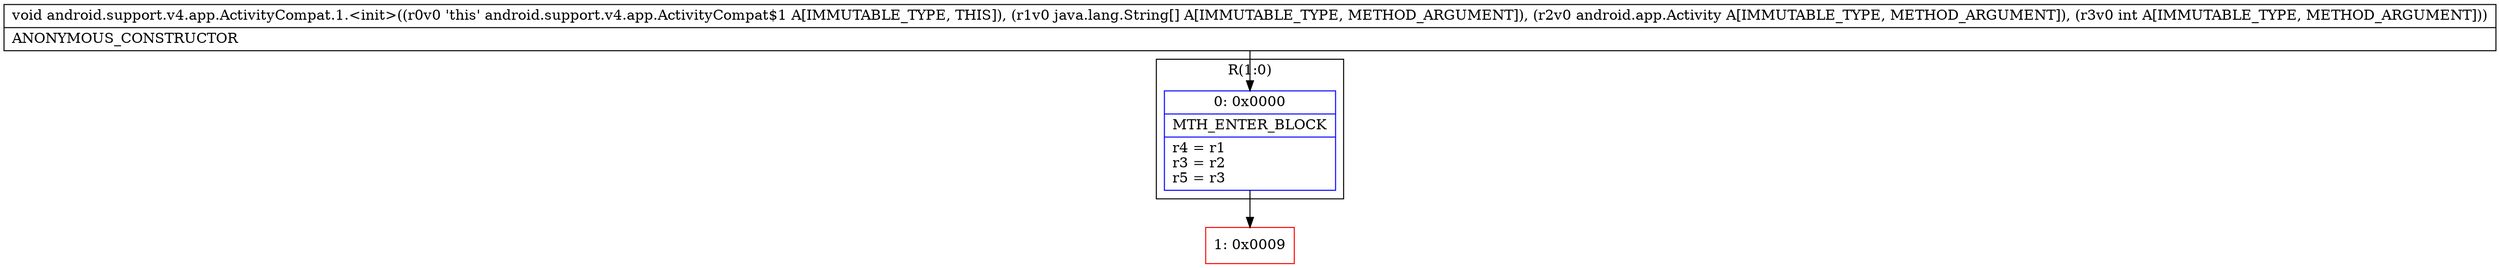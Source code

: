 digraph "CFG forandroid.support.v4.app.ActivityCompat.1.\<init\>([Ljava\/lang\/String;Landroid\/app\/Activity;I)V" {
subgraph cluster_Region_1966052370 {
label = "R(1:0)";
node [shape=record,color=blue];
Node_0 [shape=record,label="{0\:\ 0x0000|MTH_ENTER_BLOCK\l|r4 = r1\lr3 = r2\lr5 = r3\l}"];
}
Node_1 [shape=record,color=red,label="{1\:\ 0x0009}"];
MethodNode[shape=record,label="{void android.support.v4.app.ActivityCompat.1.\<init\>((r0v0 'this' android.support.v4.app.ActivityCompat$1 A[IMMUTABLE_TYPE, THIS]), (r1v0 java.lang.String[] A[IMMUTABLE_TYPE, METHOD_ARGUMENT]), (r2v0 android.app.Activity A[IMMUTABLE_TYPE, METHOD_ARGUMENT]), (r3v0 int A[IMMUTABLE_TYPE, METHOD_ARGUMENT]))  | ANONYMOUS_CONSTRUCTOR\l}"];
MethodNode -> Node_0;
Node_0 -> Node_1;
}

